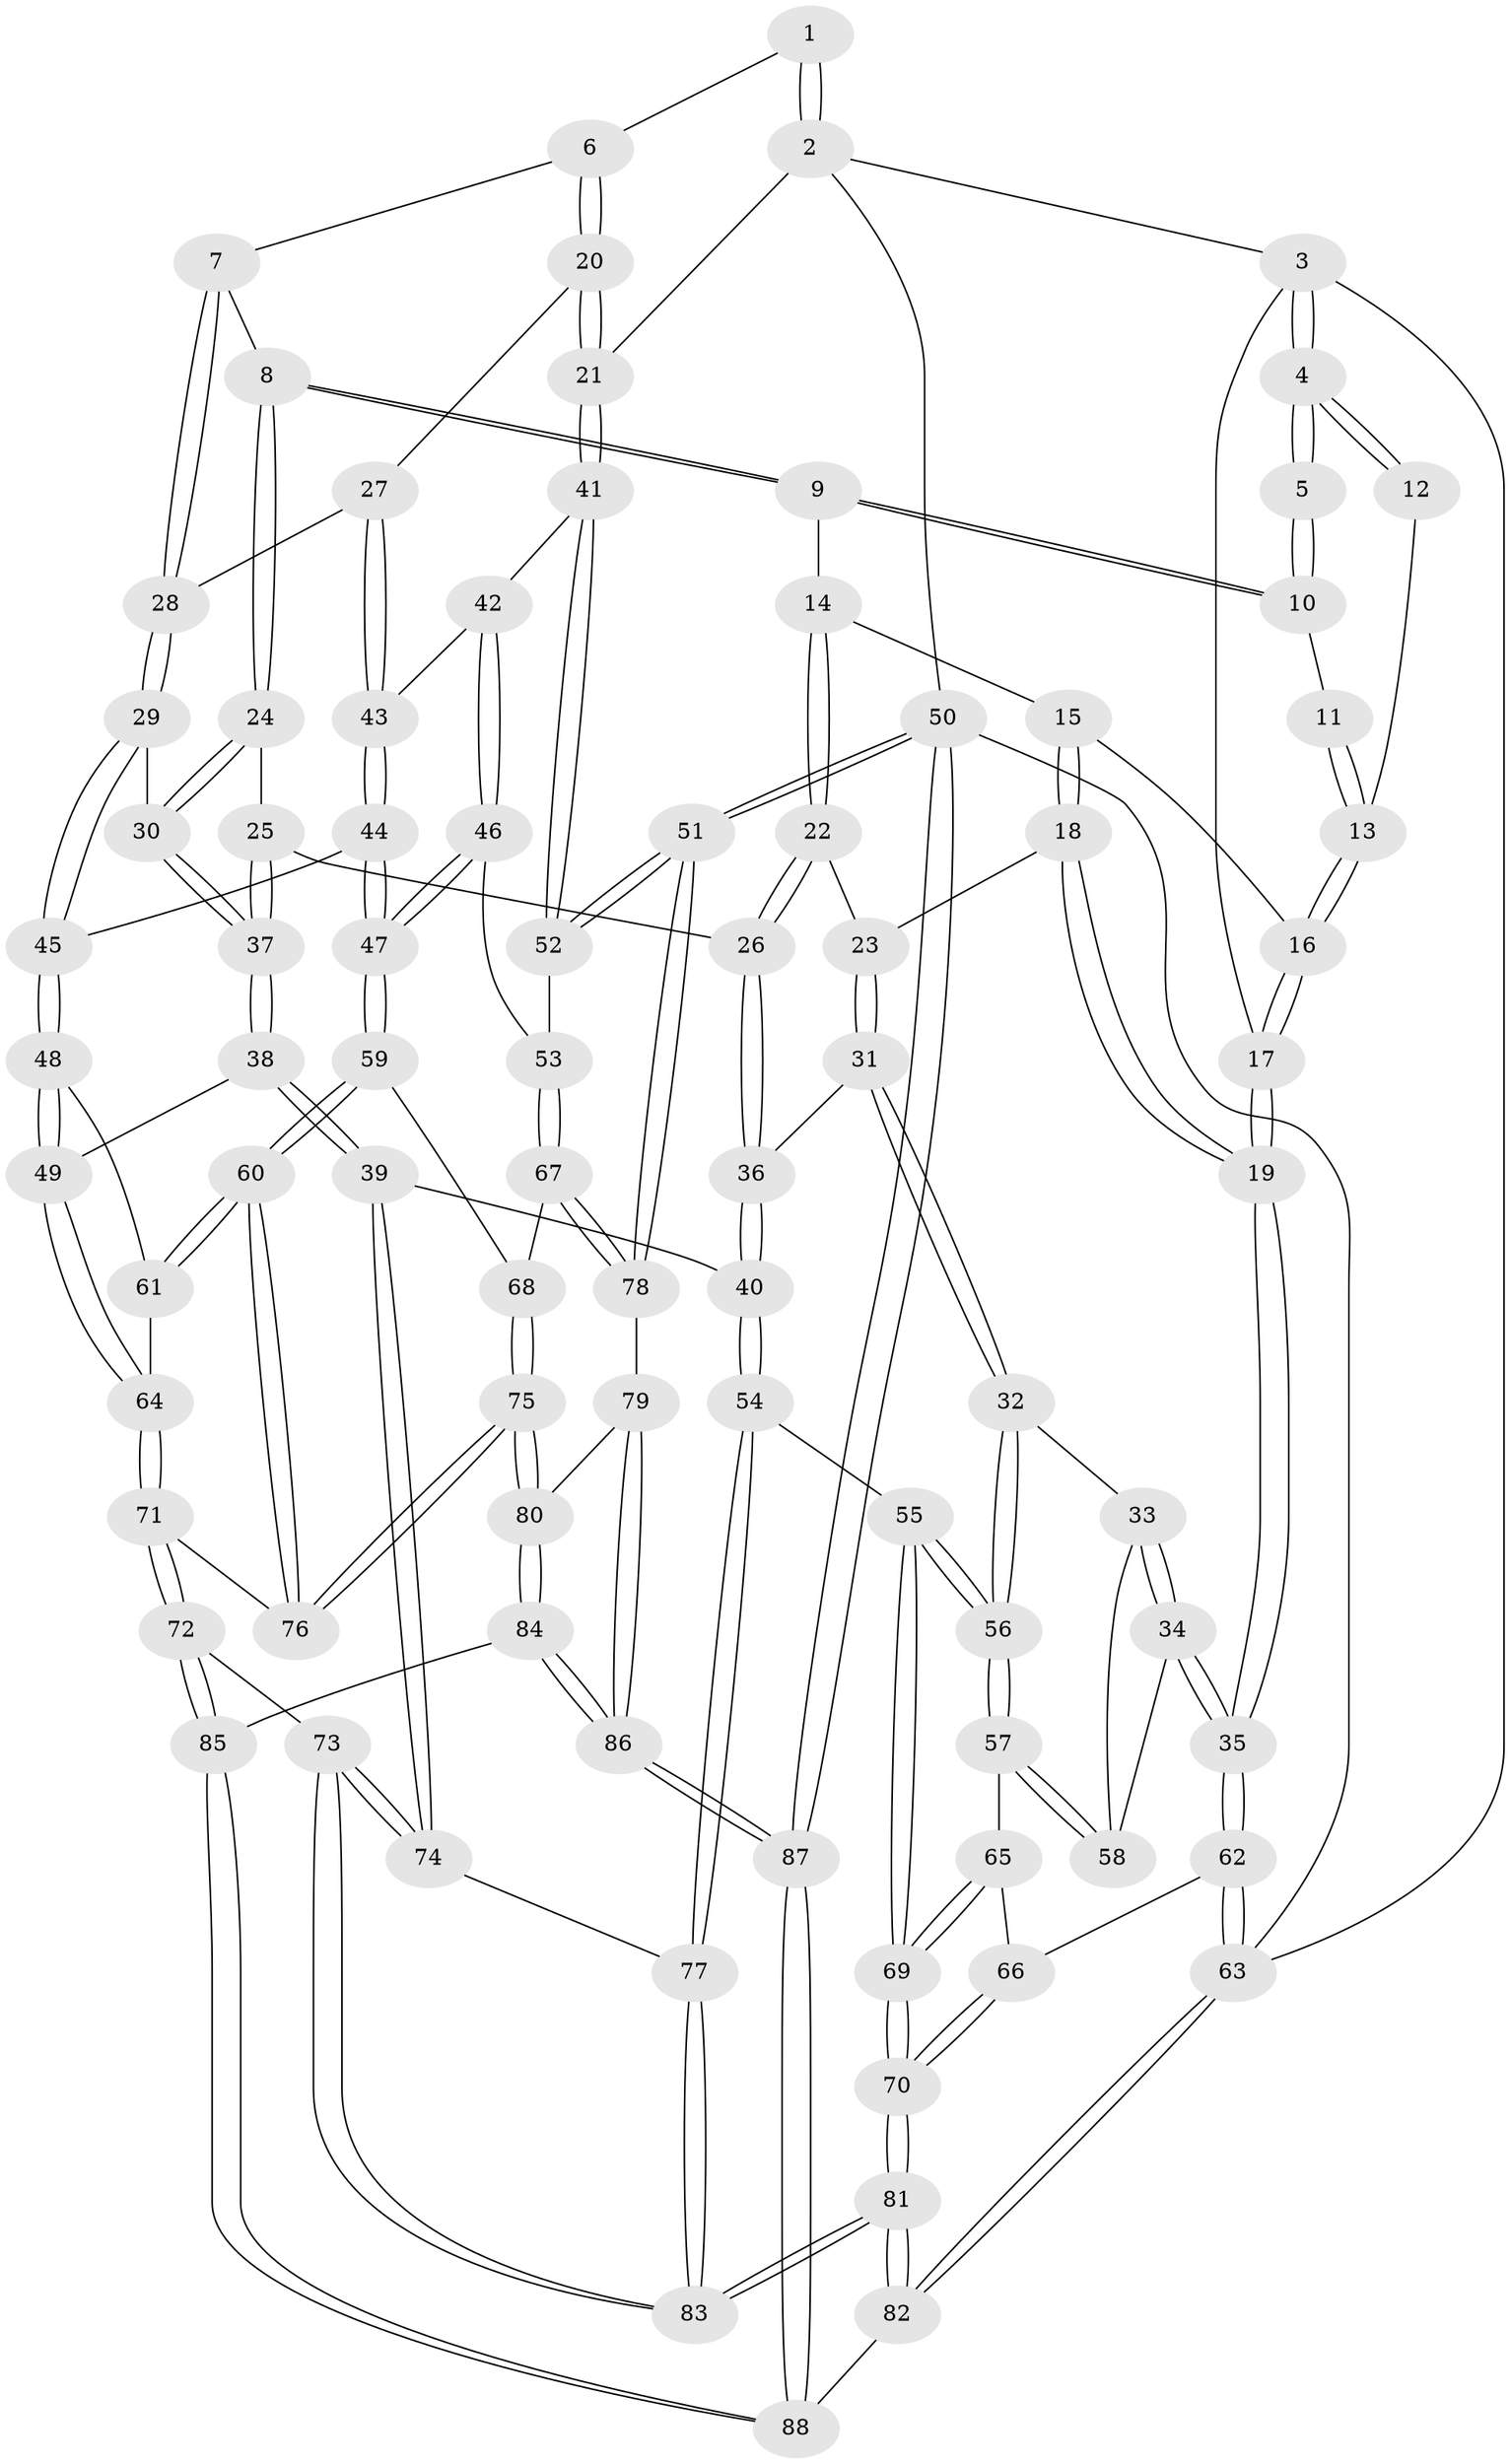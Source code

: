 // Generated by graph-tools (version 1.1) at 2025/27/03/09/25 03:27:14]
// undirected, 88 vertices, 217 edges
graph export_dot {
graph [start="1"]
  node [color=gray90,style=filled];
  1 [pos="+0.5321652368972306+0"];
  2 [pos="+1+0"];
  3 [pos="+0+0"];
  4 [pos="+0+0"];
  5 [pos="+0.46679169189308695+0"];
  6 [pos="+0.596678638993962+0.13870853467452943"];
  7 [pos="+0.5417017557954086+0.20853613301903234"];
  8 [pos="+0.5254977151484664+0.22035860036442706"];
  9 [pos="+0.40633148573033806+0.2167356315445962"];
  10 [pos="+0.3577849484021571+0.05706758871970541"];
  11 [pos="+0.3195404361426252+0.0773647708764677"];
  12 [pos="+0.02403659619780457+0"];
  13 [pos="+0.21502731180010604+0.1482531159072613"];
  14 [pos="+0.4018432777325641+0.2202236635292838"];
  15 [pos="+0.2204637235707435+0.18094015762257892"];
  16 [pos="+0.21468495846150804+0.15175861241706143"];
  17 [pos="+0+0.24862285251882602"];
  18 [pos="+0.1990959040438882+0.29918310957766375"];
  19 [pos="+0+0.32354115934073074"];
  20 [pos="+0.775466883911967+0.2076010960213356"];
  21 [pos="+1+0"];
  22 [pos="+0.3577560633549116+0.30455167667282135"];
  23 [pos="+0.23434293490253974+0.33882414971140873"];
  24 [pos="+0.5188224534697445+0.2722753517371851"];
  25 [pos="+0.4466178256855754+0.40235786859981043"];
  26 [pos="+0.44236873961958206+0.401587236760222"];
  27 [pos="+0.725102487143454+0.38182304484242935"];
  28 [pos="+0.682970866172759+0.3949359232051695"];
  29 [pos="+0.6168615044678761+0.44016581244914804"];
  30 [pos="+0.6164573943738303+0.4401798411678316"];
  31 [pos="+0.24245549109537037+0.440018102317609"];
  32 [pos="+0.21528246401267992+0.4639939832024269"];
  33 [pos="+0.18380882153279252+0.4707160236831597"];
  34 [pos="+0+0.4215664888753076"];
  35 [pos="+0+0.39332903586024703"];
  36 [pos="+0.30970304386104364+0.472403938857205"];
  37 [pos="+0.5179179803233936+0.47256321211166247"];
  38 [pos="+0.47393483526994895+0.5977774656113839"];
  39 [pos="+0.450407570363166+0.615218990798392"];
  40 [pos="+0.380479421520957+0.6126077928454553"];
  41 [pos="+1+0.041909392290973096"];
  42 [pos="+0.8537732544048589+0.4283106313331053"];
  43 [pos="+0.7427093482282995+0.3962052234542504"];
  44 [pos="+0.7624638739418317+0.5393106823027064"];
  45 [pos="+0.6618281331045704+0.5503552383735785"];
  46 [pos="+0.9016503624322689+0.5511844438176148"];
  47 [pos="+0.8173660523191166+0.5921685101477194"];
  48 [pos="+0.6583802167107066+0.5671316774285128"];
  49 [pos="+0.6038474633482726+0.6324387817769683"];
  50 [pos="+1+1"];
  51 [pos="+1+0.7940048382954871"];
  52 [pos="+1+0.4802252662636739"];
  53 [pos="+0.9286603705073389+0.5576735467689246"];
  54 [pos="+0.29118941078589844+0.6771149746573322"];
  55 [pos="+0.24703236524129144+0.677669247849501"];
  56 [pos="+0.2114432924979137+0.6370155416007638"];
  57 [pos="+0.12591131046031812+0.6134943623574671"];
  58 [pos="+0.11895148495803191+0.5572239325155949"];
  59 [pos="+0.793452182748601+0.6394672106392137"];
  60 [pos="+0.7814277461059664+0.6496784410918197"];
  61 [pos="+0.7172229168465584+0.617791524237205"];
  62 [pos="+0+0.5058921314268212"];
  63 [pos="+0+1"];
  64 [pos="+0.6232341904813178+0.6666949974626559"];
  65 [pos="+0.07698231650483495+0.6341804147039755"];
  66 [pos="+0+0.6139420490247255"];
  67 [pos="+0.9451292360068843+0.713777362649056"];
  68 [pos="+0.8626390196162704+0.6931205407068983"];
  69 [pos="+0.11401850639358897+0.8410840947781685"];
  70 [pos="+0.08877536311985904+0.8963286647043608"];
  71 [pos="+0.6636227880737472+0.7664498102305154"];
  72 [pos="+0.5610863159366555+0.8882104210810884"];
  73 [pos="+0.5161136851878767+0.8504400255454312"];
  74 [pos="+0.510901516373732+0.8444475540734926"];
  75 [pos="+0.8292830863832585+0.8113150441586993"];
  76 [pos="+0.7301418919016799+0.7473356638035915"];
  77 [pos="+0.34513515851312704+0.7956983004116863"];
  78 [pos="+0.971131870879611+0.7564608339338614"];
  79 [pos="+0.8668703252230016+0.8358271991272979"];
  80 [pos="+0.8477231147985642+0.8280040855559805"];
  81 [pos="+0.02067021445178639+1"];
  82 [pos="+0+1"];
  83 [pos="+0.2258783374355699+0.9357522685009724"];
  84 [pos="+0.7381535517640899+0.9107434447381442"];
  85 [pos="+0.569120018881367+0.9379022349059747"];
  86 [pos="+0.9158546173287182+1"];
  87 [pos="+1+1"];
  88 [pos="+0.5479236520543933+1"];
  1 -- 2;
  1 -- 2;
  1 -- 6;
  2 -- 3;
  2 -- 21;
  2 -- 50;
  3 -- 4;
  3 -- 4;
  3 -- 17;
  3 -- 63;
  4 -- 5;
  4 -- 5;
  4 -- 12;
  4 -- 12;
  5 -- 10;
  5 -- 10;
  6 -- 7;
  6 -- 20;
  6 -- 20;
  7 -- 8;
  7 -- 28;
  7 -- 28;
  8 -- 9;
  8 -- 9;
  8 -- 24;
  8 -- 24;
  9 -- 10;
  9 -- 10;
  9 -- 14;
  10 -- 11;
  11 -- 13;
  11 -- 13;
  12 -- 13;
  13 -- 16;
  13 -- 16;
  14 -- 15;
  14 -- 22;
  14 -- 22;
  15 -- 16;
  15 -- 18;
  15 -- 18;
  16 -- 17;
  16 -- 17;
  17 -- 19;
  17 -- 19;
  18 -- 19;
  18 -- 19;
  18 -- 23;
  19 -- 35;
  19 -- 35;
  20 -- 21;
  20 -- 21;
  20 -- 27;
  21 -- 41;
  21 -- 41;
  22 -- 23;
  22 -- 26;
  22 -- 26;
  23 -- 31;
  23 -- 31;
  24 -- 25;
  24 -- 30;
  24 -- 30;
  25 -- 26;
  25 -- 37;
  25 -- 37;
  26 -- 36;
  26 -- 36;
  27 -- 28;
  27 -- 43;
  27 -- 43;
  28 -- 29;
  28 -- 29;
  29 -- 30;
  29 -- 45;
  29 -- 45;
  30 -- 37;
  30 -- 37;
  31 -- 32;
  31 -- 32;
  31 -- 36;
  32 -- 33;
  32 -- 56;
  32 -- 56;
  33 -- 34;
  33 -- 34;
  33 -- 58;
  34 -- 35;
  34 -- 35;
  34 -- 58;
  35 -- 62;
  35 -- 62;
  36 -- 40;
  36 -- 40;
  37 -- 38;
  37 -- 38;
  38 -- 39;
  38 -- 39;
  38 -- 49;
  39 -- 40;
  39 -- 74;
  39 -- 74;
  40 -- 54;
  40 -- 54;
  41 -- 42;
  41 -- 52;
  41 -- 52;
  42 -- 43;
  42 -- 46;
  42 -- 46;
  43 -- 44;
  43 -- 44;
  44 -- 45;
  44 -- 47;
  44 -- 47;
  45 -- 48;
  45 -- 48;
  46 -- 47;
  46 -- 47;
  46 -- 53;
  47 -- 59;
  47 -- 59;
  48 -- 49;
  48 -- 49;
  48 -- 61;
  49 -- 64;
  49 -- 64;
  50 -- 51;
  50 -- 51;
  50 -- 87;
  50 -- 87;
  50 -- 63;
  51 -- 52;
  51 -- 52;
  51 -- 78;
  51 -- 78;
  52 -- 53;
  53 -- 67;
  53 -- 67;
  54 -- 55;
  54 -- 77;
  54 -- 77;
  55 -- 56;
  55 -- 56;
  55 -- 69;
  55 -- 69;
  56 -- 57;
  56 -- 57;
  57 -- 58;
  57 -- 58;
  57 -- 65;
  59 -- 60;
  59 -- 60;
  59 -- 68;
  60 -- 61;
  60 -- 61;
  60 -- 76;
  60 -- 76;
  61 -- 64;
  62 -- 63;
  62 -- 63;
  62 -- 66;
  63 -- 82;
  63 -- 82;
  64 -- 71;
  64 -- 71;
  65 -- 66;
  65 -- 69;
  65 -- 69;
  66 -- 70;
  66 -- 70;
  67 -- 68;
  67 -- 78;
  67 -- 78;
  68 -- 75;
  68 -- 75;
  69 -- 70;
  69 -- 70;
  70 -- 81;
  70 -- 81;
  71 -- 72;
  71 -- 72;
  71 -- 76;
  72 -- 73;
  72 -- 85;
  72 -- 85;
  73 -- 74;
  73 -- 74;
  73 -- 83;
  73 -- 83;
  74 -- 77;
  75 -- 76;
  75 -- 76;
  75 -- 80;
  75 -- 80;
  77 -- 83;
  77 -- 83;
  78 -- 79;
  79 -- 80;
  79 -- 86;
  79 -- 86;
  80 -- 84;
  80 -- 84;
  81 -- 82;
  81 -- 82;
  81 -- 83;
  81 -- 83;
  82 -- 88;
  84 -- 85;
  84 -- 86;
  84 -- 86;
  85 -- 88;
  85 -- 88;
  86 -- 87;
  86 -- 87;
  87 -- 88;
  87 -- 88;
}
